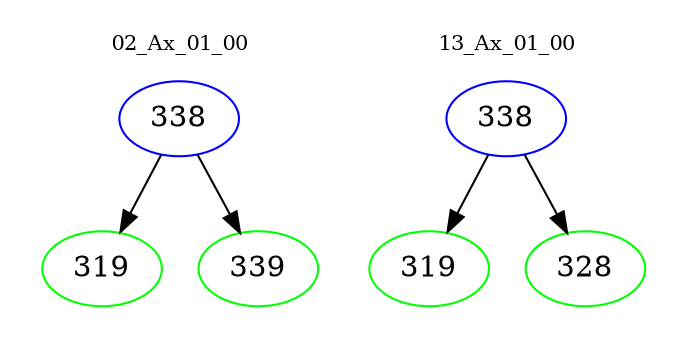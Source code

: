 digraph{
subgraph cluster_0 {
color = white
label = "02_Ax_01_00";
fontsize=10;
T0_338 [label="338", color="blue"]
T0_338 -> T0_319 [color="black"]
T0_319 [label="319", color="green"]
T0_338 -> T0_339 [color="black"]
T0_339 [label="339", color="green"]
}
subgraph cluster_1 {
color = white
label = "13_Ax_01_00";
fontsize=10;
T1_338 [label="338", color="blue"]
T1_338 -> T1_319 [color="black"]
T1_319 [label="319", color="green"]
T1_338 -> T1_328 [color="black"]
T1_328 [label="328", color="green"]
}
}
